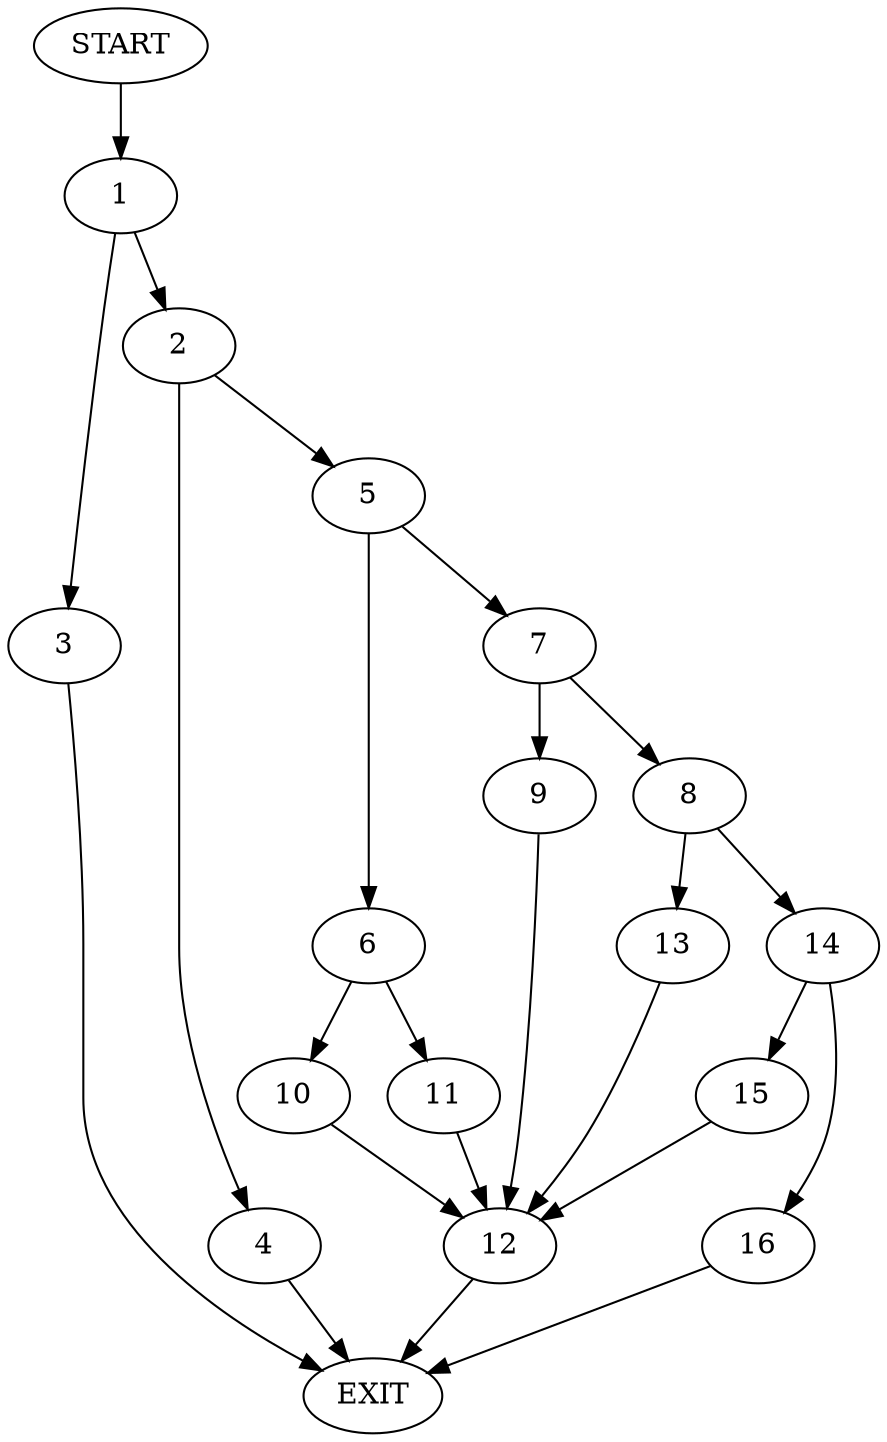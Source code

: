 digraph {
0 [label="START"]
17 [label="EXIT"]
0 -> 1
1 -> 2
1 -> 3
2 -> 4
2 -> 5
3 -> 17
5 -> 6
5 -> 7
4 -> 17
7 -> 8
7 -> 9
6 -> 10
6 -> 11
10 -> 12
11 -> 12
12 -> 17
8 -> 13
8 -> 14
9 -> 12
14 -> 15
14 -> 16
13 -> 12
15 -> 12
16 -> 17
}
